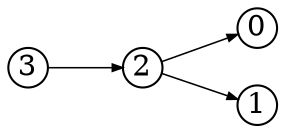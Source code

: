digraph{
  rankdir=LR
  node [shape=circle,fixedsize=true,width=.26]
  edge [penwidth=0.75,arrowsize=0.5]
  3 -> {2}
  2 -> {0 1}
  1 -> {}
}
